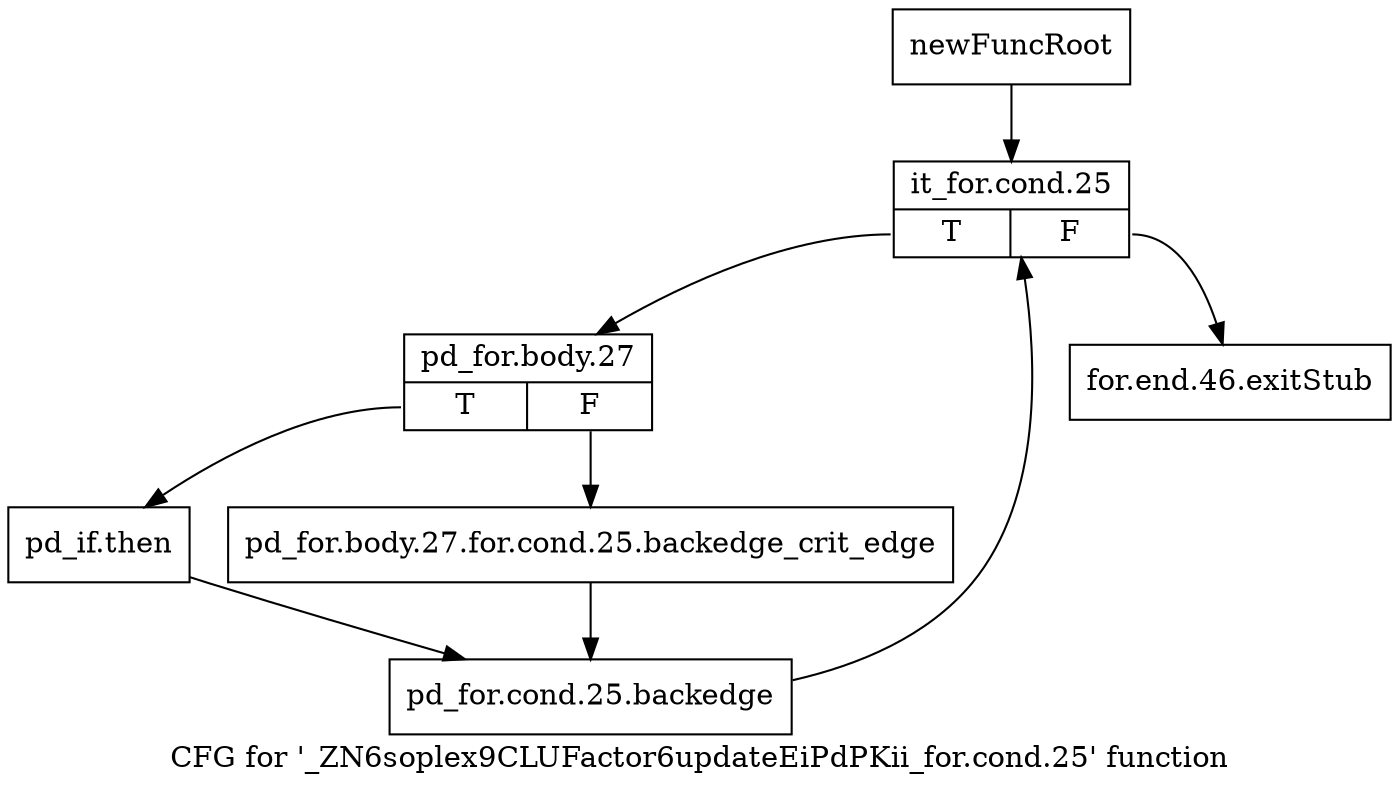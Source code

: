 digraph "CFG for '_ZN6soplex9CLUFactor6updateEiPdPKii_for.cond.25' function" {
	label="CFG for '_ZN6soplex9CLUFactor6updateEiPdPKii_for.cond.25' function";

	Node0x2fb8e30 [shape=record,label="{newFuncRoot}"];
	Node0x2fb8e30 -> Node0x2fb8ed0;
	Node0x2fb8e80 [shape=record,label="{for.end.46.exitStub}"];
	Node0x2fb8ed0 [shape=record,label="{it_for.cond.25|{<s0>T|<s1>F}}"];
	Node0x2fb8ed0:s0 -> Node0x2fb8f20;
	Node0x2fb8ed0:s1 -> Node0x2fb8e80;
	Node0x2fb8f20 [shape=record,label="{pd_for.body.27|{<s0>T|<s1>F}}"];
	Node0x2fb8f20:s0 -> Node0x2fb8fc0;
	Node0x2fb8f20:s1 -> Node0x2fb8f70;
	Node0x2fb8f70 [shape=record,label="{pd_for.body.27.for.cond.25.backedge_crit_edge}"];
	Node0x2fb8f70 -> Node0x2fb9010;
	Node0x2fb8fc0 [shape=record,label="{pd_if.then}"];
	Node0x2fb8fc0 -> Node0x2fb9010;
	Node0x2fb9010 [shape=record,label="{pd_for.cond.25.backedge}"];
	Node0x2fb9010 -> Node0x2fb8ed0;
}

